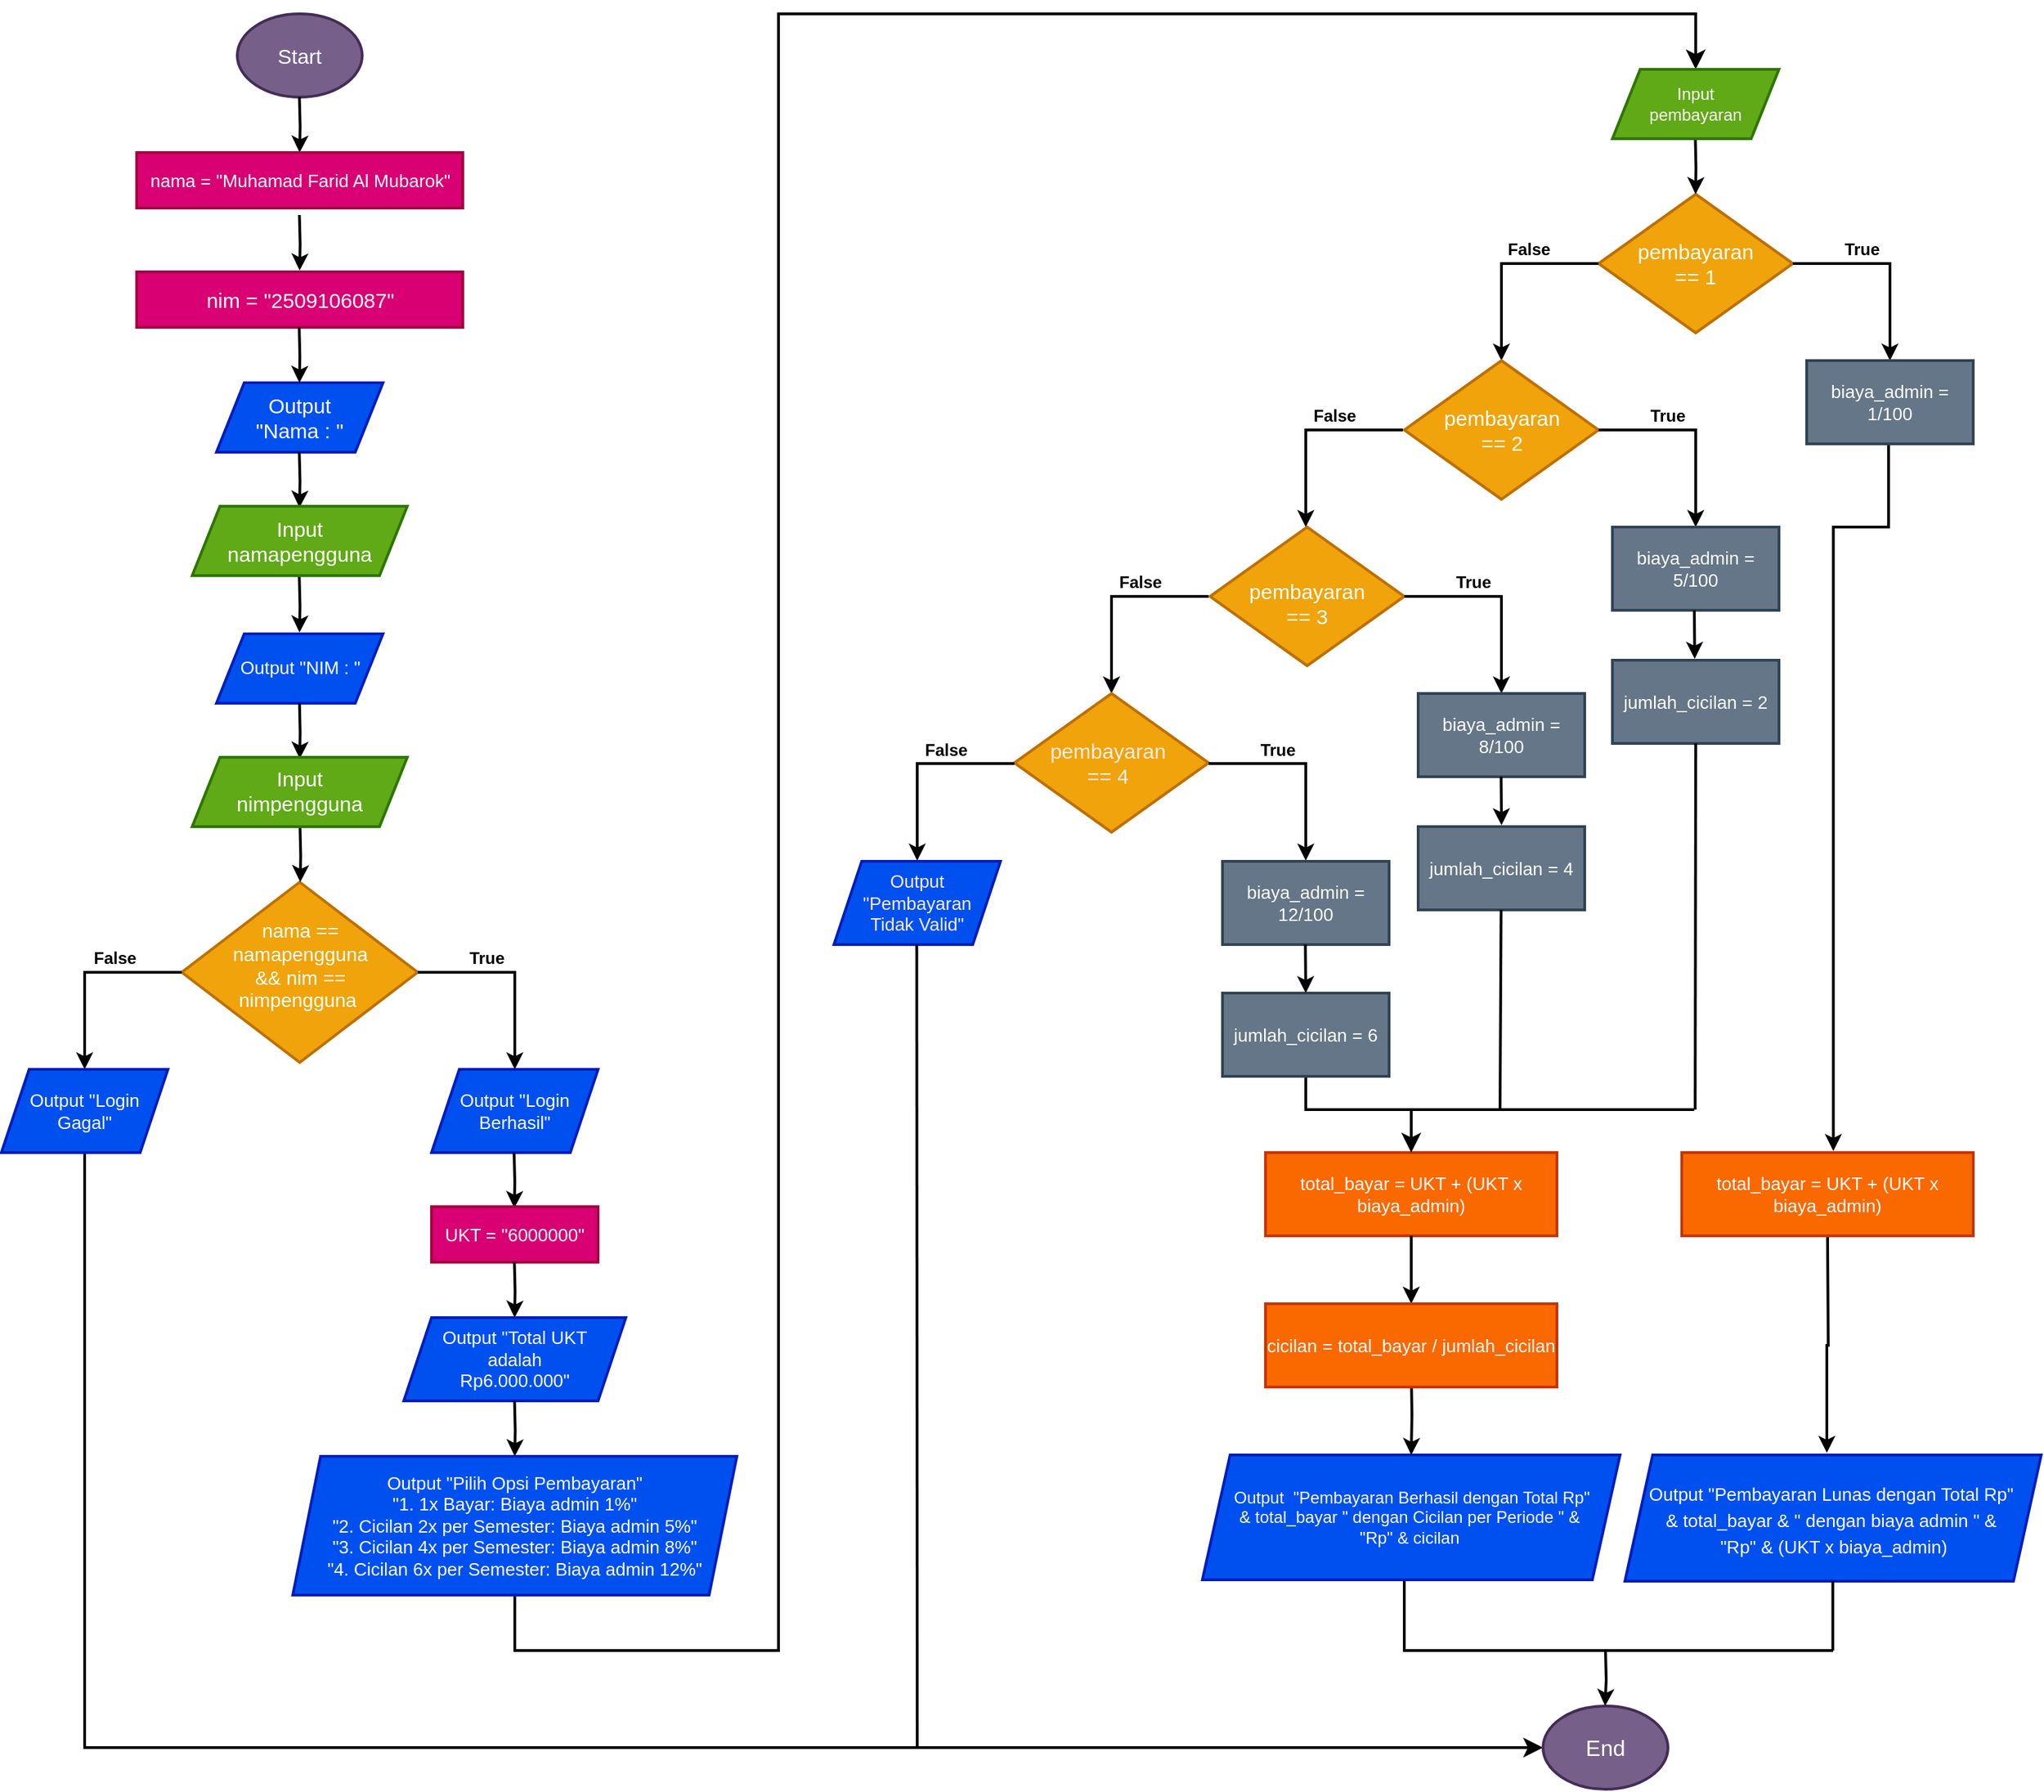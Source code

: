 <mxfile version="28.2.5" pages="2">
  <diagram name="Page-1" id="Ca5fE8_QbUdqb10VUNZf">
    <mxGraphModel grid="1" page="0" gridSize="10" guides="1" tooltips="1" connect="1" arrows="1" fold="1" pageScale="1" pageWidth="827" pageHeight="1169" background="none" math="0" shadow="0" adaptiveColors="none">
      <root>
        <mxCell id="0" />
        <mxCell id="1" parent="0" />
        <mxCell id="cuy5_pnq8h-Tfg6UcDRQ-23" value="" style="shape=parallelogram;perimeter=parallelogramPerimeter;whiteSpace=wrap;html=1;fixedSize=1;labelBackgroundColor=none;fillColor=#0050ef;fontColor=#ffffff;strokeColor=#001DBC;strokeWidth=2;" vertex="1" parent="1">
          <mxGeometry x="350" y="801.0" width="120" height="60" as="geometry" />
        </mxCell>
        <mxCell id="_C4tM7qfE1jUCSNynVhO-1" value="&lt;font style=&quot;font-size: 15px;&quot;&gt;Start&lt;/font&gt;" style="ellipse;whiteSpace=wrap;html=1;labelBackgroundColor=none;fillColor=#76608a;fontColor=#ffffff;strokeColor=#432D57;strokeWidth=2;" vertex="1" parent="1">
          <mxGeometry x="210" y="40" width="90" height="60" as="geometry" />
        </mxCell>
        <mxCell id="_C4tM7qfE1jUCSNynVhO-4" value="" style="shape=parallelogram;perimeter=parallelogramPerimeter;whiteSpace=wrap;html=1;fixedSize=1;labelBackgroundColor=none;fillColor=#0050ef;strokeColor=#001DBC;fontColor=#ffffff;strokeWidth=2;" vertex="1" parent="1">
          <mxGeometry x="195" y="306" width="120" height="50" as="geometry" />
        </mxCell>
        <mxCell id="cuy5_pnq8h-Tfg6UcDRQ-2" value="&lt;font style=&quot;font-size: 15px; color: rgb(255, 255, 255);&quot;&gt;Output &quot;Nama : &quot;&lt;/font&gt;" style="text;html=1;align=center;verticalAlign=middle;whiteSpace=wrap;rounded=0;labelBackgroundColor=none;strokeWidth=2;" vertex="1" parent="1">
          <mxGeometry x="220" y="316" width="70" height="30" as="geometry" />
        </mxCell>
        <mxCell id="cuy5_pnq8h-Tfg6UcDRQ-4" style="edgeStyle=orthogonalEdgeStyle;rounded=0;orthogonalLoop=1;jettySize=auto;html=1;exitX=0.5;exitY=1;exitDx=0;exitDy=0;entryX=0.5;entryY=0;entryDx=0;entryDy=0;labelBackgroundColor=none;fontColor=default;strokeWidth=2;" edge="1" parent="1">
          <mxGeometry relative="1" as="geometry">
            <mxPoint x="254.85" y="396" as="targetPoint" />
            <mxPoint x="254.68" y="356" as="sourcePoint" />
          </mxGeometry>
        </mxCell>
        <mxCell id="cuy5_pnq8h-Tfg6UcDRQ-7" value="" style="rhombus;whiteSpace=wrap;html=1;labelBackgroundColor=none;fillColor=#f0a30a;fontColor=#000000;strokeColor=#BD7000;strokeWidth=2;" vertex="1" parent="1">
          <mxGeometry x="170" y="666.0" width="170" height="130" as="geometry" />
        </mxCell>
        <mxCell id="cuy5_pnq8h-Tfg6UcDRQ-12" style="edgeStyle=orthogonalEdgeStyle;rounded=0;orthogonalLoop=1;jettySize=auto;html=1;exitX=0.5;exitY=1;exitDx=0;exitDy=0;entryX=0.5;entryY=0;entryDx=0;entryDy=0;labelBackgroundColor=none;fontColor=default;strokeWidth=2;" edge="1" parent="1">
          <mxGeometry relative="1" as="geometry">
            <mxPoint x="254.85" y="486" as="targetPoint" />
            <mxPoint x="254.68" y="446" as="sourcePoint" />
          </mxGeometry>
        </mxCell>
        <mxCell id="OBfs_CffEWqeZfZ4Vav5-70" style="edgeStyle=none;curved=0;rounded=0;orthogonalLoop=1;jettySize=auto;html=1;fontSize=12;startSize=8;endSize=8;entryX=0;entryY=0.5;entryDx=0;entryDy=0;strokeWidth=2;" edge="1" parent="1" source="cuy5_pnq8h-Tfg6UcDRQ-15" target="OBfs_CffEWqeZfZ4Vav5-11">
          <mxGeometry relative="1" as="geometry">
            <mxPoint x="190" y="1320" as="targetPoint" />
            <Array as="points">
              <mxPoint x="100" y="1290" />
            </Array>
          </mxGeometry>
        </mxCell>
        <mxCell id="cuy5_pnq8h-Tfg6UcDRQ-15" value="" style="shape=parallelogram;perimeter=parallelogramPerimeter;whiteSpace=wrap;html=1;fixedSize=1;labelBackgroundColor=none;fillColor=#0050ef;fontColor=#ffffff;strokeColor=#001DBC;strokeWidth=2;" vertex="1" parent="1">
          <mxGeometry x="40" y="801.0" width="120" height="60" as="geometry" />
        </mxCell>
        <mxCell id="cuy5_pnq8h-Tfg6UcDRQ-16" value="&lt;font style=&quot;font-size: 13px; color: rgb(255, 255, 255);&quot;&gt;Output &quot;Login Gagal&quot;&lt;/font&gt;" style="text;html=1;align=center;verticalAlign=middle;whiteSpace=wrap;rounded=0;labelBackgroundColor=none;strokeWidth=2;" vertex="1" parent="1">
          <mxGeometry x="50" y="816.0" width="100" height="30" as="geometry" />
        </mxCell>
        <mxCell id="cuy5_pnq8h-Tfg6UcDRQ-17" value="&lt;font style=&quot;font-size: 13px; color: rgb(255, 255, 255);&quot;&gt;Output &quot;Login Berhasil&quot;&lt;/font&gt;" style="text;html=1;align=center;verticalAlign=middle;whiteSpace=wrap;rounded=0;labelBackgroundColor=none;strokeWidth=2;" vertex="1" parent="1">
          <mxGeometry x="360" y="821.0" width="100" height="20" as="geometry" />
        </mxCell>
        <mxCell id="cuy5_pnq8h-Tfg6UcDRQ-22" style="edgeStyle=orthogonalEdgeStyle;rounded=0;orthogonalLoop=1;jettySize=auto;html=1;exitX=0.5;exitY=1;exitDx=0;exitDy=0;entryX=0.5;entryY=0;entryDx=0;entryDy=0;labelBackgroundColor=none;fontColor=default;strokeWidth=2;" edge="1" parent="1" target="cuy5_pnq8h-Tfg6UcDRQ-15">
          <mxGeometry relative="1" as="geometry">
            <mxPoint x="140.31" y="791.0" as="targetPoint" />
            <mxPoint x="170.0" y="731.0" as="sourcePoint" />
            <Array as="points">
              <mxPoint x="100" y="731.0" />
            </Array>
          </mxGeometry>
        </mxCell>
        <mxCell id="cuy5_pnq8h-Tfg6UcDRQ-29" value="&lt;b&gt;False&lt;/b&gt;" style="text;html=1;align=center;verticalAlign=middle;whiteSpace=wrap;rounded=0;labelBackgroundColor=none;strokeWidth=2;" vertex="1" parent="1">
          <mxGeometry x="72" y="706.0" width="100" height="30" as="geometry" />
        </mxCell>
        <mxCell id="Ykqgt5wwsBkUKlZJBHcy-1" style="edgeStyle=orthogonalEdgeStyle;rounded=0;orthogonalLoop=1;jettySize=auto;html=1;exitX=0.5;exitY=1;exitDx=0;exitDy=0;entryX=0.5;entryY=0;entryDx=0;entryDy=0;labelBackgroundColor=none;fontColor=default;strokeWidth=2;" edge="1" parent="1">
          <mxGeometry relative="1" as="geometry">
            <mxPoint x="409.65" y="901.0" as="targetPoint" />
            <mxPoint x="409.48" y="861.0" as="sourcePoint" />
          </mxGeometry>
        </mxCell>
        <mxCell id="OBfs_CffEWqeZfZ4Vav5-75" style="edgeStyle=none;curved=0;rounded=0;orthogonalLoop=1;jettySize=auto;html=1;exitX=0.5;exitY=1;exitDx=0;exitDy=0;fontSize=12;startSize=8;endSize=8;entryX=0.5;entryY=0;entryDx=0;entryDy=0;strokeWidth=2;" edge="1" parent="1" source="Ykqgt5wwsBkUKlZJBHcy-2" target="z-OrUKdbvdK4zeA6Fo0b-65">
          <mxGeometry relative="1" as="geometry">
            <mxPoint x="1260" y="70" as="targetPoint" />
            <Array as="points">
              <mxPoint x="410" y="1220" />
              <mxPoint x="600" y="1220" />
              <mxPoint x="600" y="40" />
              <mxPoint x="1261" y="40" />
            </Array>
          </mxGeometry>
        </mxCell>
        <mxCell id="Ykqgt5wwsBkUKlZJBHcy-2" value="" style="shape=parallelogram;perimeter=parallelogramPerimeter;whiteSpace=wrap;html=1;fixedSize=1;labelBackgroundColor=none;fillColor=#0050ef;fontColor=#ffffff;strokeColor=#001DBC;strokeWidth=2;" vertex="1" parent="1">
          <mxGeometry x="250" y="1080" width="320" height="100" as="geometry" />
        </mxCell>
        <mxCell id="Ykqgt5wwsBkUKlZJBHcy-25" value="" style="rhombus;whiteSpace=wrap;html=1;labelBackgroundColor=none;fillColor=#f0a30a;fontColor=#000000;strokeColor=#BD7000;strokeWidth=2;" vertex="1" parent="1">
          <mxGeometry x="1191" y="170" width="140" height="100" as="geometry" />
        </mxCell>
        <mxCell id="Ykqgt5wwsBkUKlZJBHcy-26" value="&lt;span style=&quot;font-size: 15px;&quot;&gt;&lt;font style=&quot;color: rgb(255, 255, 255);&quot;&gt;pembayaran == 1&lt;/font&gt;&lt;/span&gt;" style="text;html=1;align=center;verticalAlign=middle;whiteSpace=wrap;rounded=0;labelBackgroundColor=none;strokeWidth=2;" vertex="1" parent="1">
          <mxGeometry x="1216" y="215" width="90" height="10" as="geometry" />
        </mxCell>
        <mxCell id="Ykqgt5wwsBkUKlZJBHcy-28" style="edgeStyle=orthogonalEdgeStyle;rounded=0;orthogonalLoop=1;jettySize=auto;html=1;entryX=0.5;entryY=0;entryDx=0;entryDy=0;exitX=1;exitY=0.5;exitDx=0;exitDy=0;labelBackgroundColor=none;fontColor=default;strokeWidth=2;" edge="1" parent="1">
          <mxGeometry relative="1" as="geometry">
            <mxPoint x="1401" y="290" as="targetPoint" />
            <mxPoint x="1331" y="220" as="sourcePoint" />
            <Array as="points">
              <mxPoint x="1401" y="220" />
            </Array>
          </mxGeometry>
        </mxCell>
        <mxCell id="z-OrUKdbvdK4zeA6Fo0b-16" style="edgeStyle=orthogonalEdgeStyle;rounded=0;orthogonalLoop=1;jettySize=auto;html=1;labelBackgroundColor=none;fontColor=default;entryX=0.52;entryY=-0.019;entryDx=0;entryDy=0;entryPerimeter=0;strokeWidth=2;" edge="1" parent="1" source="Ykqgt5wwsBkUKlZJBHcy-30" target="z-OrUKdbvdK4zeA6Fo0b-10">
          <mxGeometry relative="1" as="geometry">
            <mxPoint x="1360" y="710" as="targetPoint" />
            <Array as="points">
              <mxPoint x="1400" y="410" />
              <mxPoint x="1360" y="410" />
            </Array>
          </mxGeometry>
        </mxCell>
        <mxCell id="Ykqgt5wwsBkUKlZJBHcy-30" value="&lt;font style=&quot;font-size: 13px;&quot;&gt;biaya_admin = 1/100&lt;/font&gt;" style="rounded=0;whiteSpace=wrap;html=1;labelBackgroundColor=none;fillColor=#647687;fontColor=#ffffff;strokeColor=#314354;strokeWidth=2;" vertex="1" parent="1">
          <mxGeometry x="1341" y="290" width="120" height="60" as="geometry" />
        </mxCell>
        <mxCell id="Ykqgt5wwsBkUKlZJBHcy-31" style="edgeStyle=orthogonalEdgeStyle;rounded=0;orthogonalLoop=1;jettySize=auto;html=1;exitX=0.5;exitY=1;exitDx=0;exitDy=0;entryX=0.5;entryY=0;entryDx=0;entryDy=0;labelBackgroundColor=none;fontColor=default;strokeWidth=2;" edge="1" parent="1">
          <mxGeometry relative="1" as="geometry">
            <mxPoint x="1121" y="290" as="targetPoint" />
            <mxPoint x="1191.0" y="220" as="sourcePoint" />
            <Array as="points">
              <mxPoint x="1121" y="220" />
            </Array>
          </mxGeometry>
        </mxCell>
        <mxCell id="Ykqgt5wwsBkUKlZJBHcy-33" value="" style="rhombus;whiteSpace=wrap;html=1;labelBackgroundColor=none;fillColor=#f0a30a;fontColor=#000000;strokeColor=#BD7000;strokeWidth=2;" vertex="1" parent="1">
          <mxGeometry x="1051" y="290" width="140" height="100" as="geometry" />
        </mxCell>
        <mxCell id="Ykqgt5wwsBkUKlZJBHcy-34" value="&lt;b&gt;True&lt;/b&gt;" style="text;html=1;align=center;verticalAlign=middle;whiteSpace=wrap;rounded=0;labelBackgroundColor=none;strokeWidth=2;" vertex="1" parent="1">
          <mxGeometry x="1331" y="195" width="100" height="30" as="geometry" />
        </mxCell>
        <mxCell id="Ykqgt5wwsBkUKlZJBHcy-35" value="&lt;b&gt;False&lt;/b&gt;" style="text;html=1;align=center;verticalAlign=middle;whiteSpace=wrap;rounded=0;labelBackgroundColor=none;strokeWidth=2;" vertex="1" parent="1">
          <mxGeometry x="1091" y="195" width="100" height="30" as="geometry" />
        </mxCell>
        <mxCell id="Ykqgt5wwsBkUKlZJBHcy-36" value="&lt;span style=&quot;font-size: 15px;&quot;&gt;&lt;font style=&quot;color: rgb(255, 255, 255);&quot;&gt;pembayaran == 2&lt;/font&gt;&lt;/span&gt;" style="text;html=1;align=center;verticalAlign=middle;whiteSpace=wrap;rounded=0;labelBackgroundColor=none;strokeWidth=2;" vertex="1" parent="1">
          <mxGeometry x="1073.5" y="335" width="95" height="10" as="geometry" />
        </mxCell>
        <mxCell id="Ykqgt5wwsBkUKlZJBHcy-37" style="edgeStyle=orthogonalEdgeStyle;rounded=0;orthogonalLoop=1;jettySize=auto;html=1;entryX=0.5;entryY=0;entryDx=0;entryDy=0;exitX=1;exitY=0.5;exitDx=0;exitDy=0;labelBackgroundColor=none;fontColor=default;strokeWidth=2;" edge="1" parent="1">
          <mxGeometry relative="1" as="geometry">
            <mxPoint x="1261" y="410" as="targetPoint" />
            <mxPoint x="1191" y="340" as="sourcePoint" />
            <Array as="points">
              <mxPoint x="1261" y="340" />
            </Array>
          </mxGeometry>
        </mxCell>
        <mxCell id="Ykqgt5wwsBkUKlZJBHcy-38" style="edgeStyle=orthogonalEdgeStyle;rounded=0;orthogonalLoop=1;jettySize=auto;html=1;exitX=0.5;exitY=1;exitDx=0;exitDy=0;entryX=0.5;entryY=0;entryDx=0;entryDy=0;labelBackgroundColor=none;fontColor=default;strokeWidth=2;" edge="1" parent="1">
          <mxGeometry relative="1" as="geometry">
            <mxPoint x="980" y="410" as="targetPoint" />
            <mxPoint x="1050.0" y="340" as="sourcePoint" />
            <Array as="points">
              <mxPoint x="980" y="340" />
            </Array>
          </mxGeometry>
        </mxCell>
        <mxCell id="Ykqgt5wwsBkUKlZJBHcy-39" value="&lt;b&gt;False&lt;/b&gt;" style="text;html=1;align=center;verticalAlign=middle;whiteSpace=wrap;rounded=0;labelBackgroundColor=none;strokeWidth=2;" vertex="1" parent="1">
          <mxGeometry x="951" y="315" width="100" height="30" as="geometry" />
        </mxCell>
        <mxCell id="Ykqgt5wwsBkUKlZJBHcy-40" value="&lt;b&gt;True&lt;/b&gt;" style="text;html=1;align=center;verticalAlign=middle;whiteSpace=wrap;rounded=0;labelBackgroundColor=none;strokeWidth=2;" vertex="1" parent="1">
          <mxGeometry x="1191" y="315" width="100" height="30" as="geometry" />
        </mxCell>
        <mxCell id="Ykqgt5wwsBkUKlZJBHcy-41" value="&lt;font style=&quot;font-size: 13px;&quot;&gt;biaya_admin = 5/100&lt;/font&gt;" style="rounded=0;whiteSpace=wrap;html=1;labelBackgroundColor=none;fillColor=#647687;fontColor=#ffffff;strokeColor=#314354;strokeWidth=2;" vertex="1" parent="1">
          <mxGeometry x="1201" y="410" width="120" height="60" as="geometry" />
        </mxCell>
        <mxCell id="Ykqgt5wwsBkUKlZJBHcy-42" value="" style="rhombus;whiteSpace=wrap;html=1;labelBackgroundColor=none;fillColor=#f0a30a;fontColor=#000000;strokeColor=#BD7000;strokeWidth=2;" vertex="1" parent="1">
          <mxGeometry x="911" y="410" width="140" height="100" as="geometry" />
        </mxCell>
        <mxCell id="Ykqgt5wwsBkUKlZJBHcy-43" value="&lt;font style=&quot;font-size: 15px; color: light-dark(rgb(255, 255, 255), rgb(255, 255, 255));&quot;&gt;pembayaran == 3&lt;/font&gt;" style="text;html=1;align=center;verticalAlign=middle;whiteSpace=wrap;rounded=0;labelBackgroundColor=none;strokeWidth=2;" vertex="1" parent="1">
          <mxGeometry x="936.25" y="460" width="89.5" height="10" as="geometry" />
        </mxCell>
        <mxCell id="Ykqgt5wwsBkUKlZJBHcy-732" style="edgeStyle=orthogonalEdgeStyle;rounded=0;orthogonalLoop=1;jettySize=auto;html=1;entryX=0.5;entryY=0;entryDx=0;entryDy=0;exitX=1;exitY=0.5;exitDx=0;exitDy=0;labelBackgroundColor=none;fontColor=default;strokeWidth=2;" edge="1" parent="1">
          <mxGeometry relative="1" as="geometry">
            <mxPoint x="1121" y="530" as="targetPoint" />
            <mxPoint x="1051" y="460" as="sourcePoint" />
            <Array as="points">
              <mxPoint x="1121" y="460" />
            </Array>
          </mxGeometry>
        </mxCell>
        <mxCell id="Ykqgt5wwsBkUKlZJBHcy-733" value="&lt;b&gt;True&lt;/b&gt;" style="text;html=1;align=center;verticalAlign=middle;whiteSpace=wrap;rounded=0;labelBackgroundColor=none;strokeWidth=2;" vertex="1" parent="1">
          <mxGeometry x="1051" y="435" width="100" height="30" as="geometry" />
        </mxCell>
        <mxCell id="Ykqgt5wwsBkUKlZJBHcy-734" style="edgeStyle=orthogonalEdgeStyle;rounded=0;orthogonalLoop=1;jettySize=auto;html=1;exitX=0.5;exitY=1;exitDx=0;exitDy=0;entryX=0.5;entryY=0;entryDx=0;entryDy=0;labelBackgroundColor=none;fontColor=default;strokeWidth=2;" edge="1" parent="1">
          <mxGeometry relative="1" as="geometry">
            <mxPoint x="840" y="530" as="targetPoint" />
            <mxPoint x="910.0" y="460" as="sourcePoint" />
            <Array as="points">
              <mxPoint x="840" y="460" />
            </Array>
          </mxGeometry>
        </mxCell>
        <mxCell id="Ykqgt5wwsBkUKlZJBHcy-735" value="&lt;b&gt;False&lt;/b&gt;" style="text;html=1;align=center;verticalAlign=middle;whiteSpace=wrap;rounded=0;labelBackgroundColor=none;strokeWidth=2;" vertex="1" parent="1">
          <mxGeometry x="811" y="435" width="100" height="30" as="geometry" />
        </mxCell>
        <mxCell id="Ykqgt5wwsBkUKlZJBHcy-736" value="&lt;font style=&quot;font-size: 13px;&quot;&gt;biaya_admin = 8/100&lt;/font&gt;" style="rounded=0;whiteSpace=wrap;html=1;labelBackgroundColor=none;fillColor=#647687;fontColor=#ffffff;strokeColor=#314354;strokeWidth=2;" vertex="1" parent="1">
          <mxGeometry x="1061" y="530" width="120" height="60" as="geometry" />
        </mxCell>
        <mxCell id="Ykqgt5wwsBkUKlZJBHcy-739" style="edgeStyle=orthogonalEdgeStyle;rounded=0;orthogonalLoop=1;jettySize=auto;html=1;exitX=0.5;exitY=1;exitDx=0;exitDy=0;entryX=0.5;entryY=0;entryDx=0;entryDy=0;labelBackgroundColor=none;fontColor=default;strokeWidth=2;" edge="1" parent="1">
          <mxGeometry relative="1" as="geometry">
            <mxPoint x="1260.91" y="170" as="targetPoint" />
            <mxPoint x="1260.74" y="130" as="sourcePoint" />
          </mxGeometry>
        </mxCell>
        <mxCell id="Ykqgt5wwsBkUKlZJBHcy-748" value="" style="rhombus;whiteSpace=wrap;html=1;labelBackgroundColor=none;fillColor=#f0a30a;fontColor=#000000;strokeColor=#BD7000;strokeWidth=2;" vertex="1" parent="1">
          <mxGeometry x="770" y="530" width="140" height="100" as="geometry" />
        </mxCell>
        <mxCell id="Ykqgt5wwsBkUKlZJBHcy-749" value="&lt;span style=&quot;font-size: 15px;&quot;&gt;&lt;font style=&quot;color: rgb(255, 237, 237);&quot;&gt;pembayaran == 4&lt;/font&gt;&lt;/span&gt;" style="text;html=1;align=center;verticalAlign=middle;whiteSpace=wrap;rounded=0;labelBackgroundColor=none;strokeWidth=2;" vertex="1" parent="1">
          <mxGeometry x="795" y="575" width="85" height="10" as="geometry" />
        </mxCell>
        <mxCell id="Ykqgt5wwsBkUKlZJBHcy-751" style="edgeStyle=orthogonalEdgeStyle;rounded=0;orthogonalLoop=1;jettySize=auto;html=1;entryX=0.5;entryY=0;entryDx=0;entryDy=0;exitX=1;exitY=0.5;exitDx=0;exitDy=0;labelBackgroundColor=none;fontColor=default;strokeWidth=2;" edge="1" parent="1">
          <mxGeometry relative="1" as="geometry">
            <mxPoint x="980" y="650.5" as="targetPoint" />
            <mxPoint x="910" y="580.5" as="sourcePoint" />
            <Array as="points">
              <mxPoint x="980" y="580.5" />
            </Array>
          </mxGeometry>
        </mxCell>
        <mxCell id="Ykqgt5wwsBkUKlZJBHcy-752" value="&lt;b&gt;True&lt;/b&gt;" style="text;html=1;align=center;verticalAlign=middle;whiteSpace=wrap;rounded=0;labelBackgroundColor=none;strokeWidth=2;" vertex="1" parent="1">
          <mxGeometry x="910" y="555.5" width="100" height="30" as="geometry" />
        </mxCell>
        <mxCell id="Ykqgt5wwsBkUKlZJBHcy-755" value="&lt;b&gt;False&lt;/b&gt;" style="text;html=1;align=center;verticalAlign=middle;whiteSpace=wrap;rounded=0;labelBackgroundColor=none;strokeWidth=2;" vertex="1" parent="1">
          <mxGeometry x="671" y="555.5" width="100" height="30" as="geometry" />
        </mxCell>
        <mxCell id="Ykqgt5wwsBkUKlZJBHcy-756" style="edgeStyle=orthogonalEdgeStyle;rounded=0;orthogonalLoop=1;jettySize=auto;html=1;exitX=0.5;exitY=1;exitDx=0;exitDy=0;entryX=0.5;entryY=0;entryDx=0;entryDy=0;labelBackgroundColor=none;fontColor=default;strokeWidth=2;" edge="1" parent="1">
          <mxGeometry relative="1" as="geometry">
            <mxPoint x="700" y="650.5" as="targetPoint" />
            <mxPoint x="770.0" y="580.5" as="sourcePoint" />
            <Array as="points">
              <mxPoint x="700" y="580.5" />
            </Array>
          </mxGeometry>
        </mxCell>
        <mxCell id="z-OrUKdbvdK4zeA6Fo0b-1" value="&lt;font style=&quot;font-size: 13px;&quot;&gt;biaya_admin = 12/100&lt;/font&gt;" style="rounded=0;whiteSpace=wrap;html=1;labelBackgroundColor=none;fillColor=#647687;fontColor=#ffffff;strokeColor=#314354;strokeWidth=2;" vertex="1" parent="1">
          <mxGeometry x="920" y="651" width="120" height="60" as="geometry" />
        </mxCell>
        <mxCell id="z-OrUKdbvdK4zeA6Fo0b-2" value="" style="shape=parallelogram;perimeter=parallelogramPerimeter;whiteSpace=wrap;html=1;fixedSize=1;labelBackgroundColor=none;fillColor=#0050ef;fontColor=#ffffff;strokeColor=#001DBC;strokeWidth=2;" vertex="1" parent="1">
          <mxGeometry x="640" y="651" width="120" height="60" as="geometry" />
        </mxCell>
        <mxCell id="z-OrUKdbvdK4zeA6Fo0b-3" value="&lt;font style=&quot;font-size: 13px; color: rgb(255, 237, 237);&quot;&gt;Output &quot;Pembayaran Tidak Valid&quot;&lt;/font&gt;" style="text;html=1;align=center;verticalAlign=middle;whiteSpace=wrap;rounded=0;labelBackgroundColor=none;strokeWidth=2;" vertex="1" parent="1">
          <mxGeometry x="650" y="671" width="100" height="20" as="geometry" />
        </mxCell>
        <mxCell id="z-OrUKdbvdK4zeA6Fo0b-9" value="&lt;font style=&quot;font-size: 13px; color: rgb(255, 255, 255);&quot;&gt;total_bayar = UKT + (UKT x biaya_admin)&lt;/font&gt;" style="rounded=0;whiteSpace=wrap;html=1;labelBackgroundColor=none;fillColor=#fa6800;strokeColor=#C73500;fontColor=#000000;strokeWidth=2;" vertex="1" parent="1">
          <mxGeometry x="951" y="861" width="210" height="60" as="geometry" />
        </mxCell>
        <mxCell id="z-OrUKdbvdK4zeA6Fo0b-24" value="&lt;font style=&quot;font-size: 13px; color: rgb(255, 255, 255);&quot;&gt;Output &quot;Pilih Opsi Pembayaran&lt;span style=&quot;background-color: transparent;&quot;&gt;&quot;&lt;/span&gt;&lt;/font&gt;&lt;div&gt;&lt;span style=&quot;background-color: transparent;&quot;&gt;&lt;font style=&quot;font-size: 13px; color: rgb(255, 255, 255);&quot;&gt;&lt;div style=&quot;&quot;&gt;&quot;1. 1x Bayar: Biaya admin 1%&quot;&lt;/div&gt;&lt;div style=&quot;&quot;&gt;&quot;2. Cicilan 2x per Semester: Biaya admin 5%&quot;&lt;br&gt;&quot;3. Cicilan 4x per Semester: Biaya admin 8%&quot;&lt;/div&gt;&lt;div style=&quot;&quot;&gt;&quot;4. Cicilan 6x per Semester: Biaya admin 12%&quot;&lt;/div&gt;&lt;/font&gt;&lt;/span&gt;&lt;/div&gt;" style="text;html=1;align=center;verticalAlign=middle;whiteSpace=wrap;rounded=0;labelBackgroundColor=none;strokeWidth=2;" vertex="1" parent="1">
          <mxGeometry x="270" y="1120" width="280" height="20" as="geometry" />
        </mxCell>
        <mxCell id="z-OrUKdbvdK4zeA6Fo0b-65" value="" style="shape=parallelogram;perimeter=parallelogramPerimeter;whiteSpace=wrap;html=1;fixedSize=1;labelBackgroundColor=none;fillColor=#60a917;fontColor=#ffffff;strokeColor=#2D7600;strokeWidth=2;" vertex="1" parent="1">
          <mxGeometry x="1201" y="80" width="120" height="50" as="geometry" />
        </mxCell>
        <mxCell id="z-OrUKdbvdK4zeA6Fo0b-66" value="&lt;font style=&quot;color: rgb(255, 255, 255);&quot;&gt;Input pembayaran&lt;/font&gt;" style="text;html=1;align=center;verticalAlign=middle;whiteSpace=wrap;rounded=0;labelBackgroundColor=none;strokeWidth=2;" vertex="1" parent="1">
          <mxGeometry x="1231" y="90" width="60" height="30" as="geometry" />
        </mxCell>
        <mxCell id="e55sb08nnuCrITi5mQWB-2" value="" style="shape=parallelogram;perimeter=parallelogramPerimeter;whiteSpace=wrap;html=1;fixedSize=1;labelBackgroundColor=none;fillColor=#60a917;fontColor=#ffffff;strokeColor=#2D7600;strokeWidth=2;" vertex="1" parent="1">
          <mxGeometry x="177.5" y="395" width="155" height="50" as="geometry" />
        </mxCell>
        <mxCell id="e55sb08nnuCrITi5mQWB-3" value="&lt;font style=&quot;font-size: 15px; color: rgb(255, 255, 255);&quot;&gt;Input namapengguna&lt;/font&gt;" style="text;html=1;align=center;verticalAlign=middle;whiteSpace=wrap;rounded=0;labelBackgroundColor=none;strokeWidth=2;" vertex="1" parent="1">
          <mxGeometry x="220" y="405" width="70" height="30" as="geometry" />
        </mxCell>
        <mxCell id="e55sb08nnuCrITi5mQWB-4" value="" style="shape=parallelogram;perimeter=parallelogramPerimeter;whiteSpace=wrap;html=1;fixedSize=1;labelBackgroundColor=none;fillColor=#0050ef;fontColor=#ffffff;strokeColor=#001DBC;strokeWidth=2;" vertex="1" parent="1">
          <mxGeometry x="195" y="487" width="120" height="50" as="geometry" />
        </mxCell>
        <mxCell id="e55sb08nnuCrITi5mQWB-5" value="&lt;font style=&quot;font-size: 13px; color: light-dark(rgb(255, 255, 255), rgb(255, 255, 255));&quot;&gt;Output &quot;NIM : &quot;&lt;/font&gt;" style="text;html=1;align=center;verticalAlign=middle;whiteSpace=wrap;rounded=0;labelBackgroundColor=none;strokeWidth=2;" vertex="1" parent="1">
          <mxGeometry x="207.5" y="496" width="95" height="30" as="geometry" />
        </mxCell>
        <mxCell id="e55sb08nnuCrITi5mQWB-7" value="&lt;font style=&quot;font-size: 15px; color: light-dark(rgb(255, 255, 255), rgb(255, 255, 255));&quot;&gt;Input nimbenar&lt;/font&gt;" style="text;html=1;align=center;verticalAlign=middle;whiteSpace=wrap;rounded=0;labelBackgroundColor=none;strokeWidth=2;" vertex="1" parent="1">
          <mxGeometry x="220" y="586.0" width="70" height="30" as="geometry" />
        </mxCell>
        <mxCell id="e55sb08nnuCrITi5mQWB-10" style="edgeStyle=orthogonalEdgeStyle;rounded=0;orthogonalLoop=1;jettySize=auto;html=1;exitX=0.5;exitY=1;exitDx=0;exitDy=0;entryX=0.5;entryY=0;entryDx=0;entryDy=0;labelBackgroundColor=none;fontColor=default;strokeWidth=2;" edge="1" parent="1">
          <mxGeometry relative="1" as="geometry">
            <mxPoint x="255.0" y="577.0" as="targetPoint" />
            <mxPoint x="254.83" y="537" as="sourcePoint" />
          </mxGeometry>
        </mxCell>
        <mxCell id="e55sb08nnuCrITi5mQWB-15" style="edgeStyle=orthogonalEdgeStyle;rounded=0;orthogonalLoop=1;jettySize=auto;html=1;exitX=0.5;exitY=1;exitDx=0;exitDy=0;entryX=0.5;entryY=0;entryDx=0;entryDy=0;labelBackgroundColor=none;fontColor=default;strokeWidth=2;" edge="1" parent="1">
          <mxGeometry relative="1" as="geometry">
            <mxPoint x="255.37" y="666.0" as="targetPoint" />
            <mxPoint x="255.2" y="626.0" as="sourcePoint" />
          </mxGeometry>
        </mxCell>
        <mxCell id="e55sb08nnuCrITi5mQWB-16" value="&lt;font style=&quot;color: rgb(255, 255, 255); font-size: 14px;&quot;&gt;nama == namapengguna &amp;amp;&amp;amp; nim == nimpengguna&amp;nbsp;&lt;/font&gt;" style="text;html=1;align=center;verticalAlign=middle;whiteSpace=wrap;rounded=0;labelBackgroundColor=none;strokeWidth=2;" vertex="1" parent="1">
          <mxGeometry x="197.5" y="711.0" width="115" height="30" as="geometry" />
        </mxCell>
        <mxCell id="e55sb08nnuCrITi5mQWB-36" style="edgeStyle=orthogonalEdgeStyle;rounded=0;orthogonalLoop=1;jettySize=auto;html=1;entryX=0.5;entryY=0;entryDx=0;entryDy=0;exitX=1;exitY=0.5;exitDx=0;exitDy=0;labelBackgroundColor=none;fontColor=default;strokeWidth=2;" edge="1" parent="1">
          <mxGeometry relative="1" as="geometry">
            <mxPoint x="410" y="801.0" as="targetPoint" />
            <mxPoint x="340" y="731.0" as="sourcePoint" />
            <Array as="points">
              <mxPoint x="410" y="731.0" />
            </Array>
          </mxGeometry>
        </mxCell>
        <mxCell id="OBfs_CffEWqeZfZ4Vav5-7" value="" style="shape=parallelogram;perimeter=parallelogramPerimeter;whiteSpace=wrap;html=1;fixedSize=1;labelBackgroundColor=none;fillColor=#0050ef;fontColor=#ffffff;strokeColor=#001DBC;strokeWidth=2;" vertex="1" parent="1">
          <mxGeometry x="330" y="980.0" width="160" height="60" as="geometry" />
        </mxCell>
        <mxCell id="OBfs_CffEWqeZfZ4Vav5-8" value="&lt;font style=&quot;font-size: 13px; color: rgb(255, 255, 255);&quot;&gt;Output &quot;Total UKT adalah Rp6.000.000&quot;&lt;/font&gt;" style="text;html=1;align=center;verticalAlign=middle;whiteSpace=wrap;rounded=0;labelBackgroundColor=none;strokeWidth=2;" vertex="1" parent="1">
          <mxGeometry x="350" y="1000" width="120" height="20" as="geometry" />
        </mxCell>
        <mxCell id="OBfs_CffEWqeZfZ4Vav5-10" style="edgeStyle=orthogonalEdgeStyle;rounded=0;orthogonalLoop=1;jettySize=auto;html=1;exitX=0.5;exitY=1;exitDx=0;exitDy=0;entryX=0.5;entryY=0;entryDx=0;entryDy=0;labelBackgroundColor=none;fontColor=default;strokeWidth=2;" edge="1" parent="1">
          <mxGeometry relative="1" as="geometry">
            <mxPoint x="409.97" y="1080" as="targetPoint" />
            <mxPoint x="409.8" y="1040" as="sourcePoint" />
          </mxGeometry>
        </mxCell>
        <mxCell id="OBfs_CffEWqeZfZ4Vav5-11" value="&lt;font style=&quot;font-size: 16px;&quot;&gt;End&lt;/font&gt;" style="ellipse;whiteSpace=wrap;html=1;labelBackgroundColor=none;fillColor=#76608a;fontColor=#ffffff;strokeColor=#432D57;strokeWidth=2;" vertex="1" parent="1">
          <mxGeometry x="1151" y="1260" width="90" height="60" as="geometry" />
        </mxCell>
        <mxCell id="OBfs_CffEWqeZfZ4Vav5-36" value="" style="endArrow=none;html=1;rounded=0;fontSize=12;fontColor=default;startSize=8;endSize=8;curved=1;labelBackgroundColor=none;strokeWidth=2;" edge="1" parent="1">
          <mxGeometry width="50" height="50" relative="1" as="geometry">
            <mxPoint x="700" y="1290" as="sourcePoint" />
            <mxPoint x="699.67" y="711" as="targetPoint" />
          </mxGeometry>
        </mxCell>
        <mxCell id="OBfs_CffEWqeZfZ4Vav5-49" value="" style="shape=parallelogram;perimeter=parallelogramPerimeter;whiteSpace=wrap;html=1;fixedSize=1;labelBackgroundColor=none;fillColor=#0050ef;fontColor=#ffffff;strokeColor=#001DBC;strokeWidth=2;" vertex="1" parent="1">
          <mxGeometry x="1210" y="1079" width="300" height="91" as="geometry" />
        </mxCell>
        <mxCell id="OBfs_CffEWqeZfZ4Vav5-50" value="&lt;font&gt;Output&amp;nbsp; &quot;Pembayaran Berhasil dengan Total Rp&quot;&lt;/font&gt;&lt;div&gt;&lt;font&gt;&amp;amp; total_bayar &quot; dengan Cicilan per Periode &quot; &amp;amp;&amp;nbsp;&lt;/font&gt;&lt;/div&gt;&lt;div&gt;&lt;font&gt;&quot;Rp&quot; &amp;amp; cicilan&amp;nbsp;&lt;/font&gt;&lt;/div&gt;" style="shape=parallelogram;perimeter=parallelogramPerimeter;whiteSpace=wrap;html=1;fixedSize=1;labelBackgroundColor=none;fillColor=#0050ef;fontColor=#ffffff;strokeColor=#001DBC;strokeWidth=2;" vertex="1" parent="1">
          <mxGeometry x="905.5" y="1079" width="301" height="90" as="geometry" />
        </mxCell>
        <mxCell id="OBfs_CffEWqeZfZ4Vav5-54" style="edgeStyle=orthogonalEdgeStyle;rounded=0;orthogonalLoop=1;jettySize=auto;html=1;exitX=0.5;exitY=1;exitDx=0;exitDy=0;entryX=0.5;entryY=0;entryDx=0;entryDy=0;labelBackgroundColor=none;fontColor=default;strokeWidth=2;" edge="1" parent="1">
          <mxGeometry relative="1" as="geometry">
            <mxPoint x="254.93" y="140" as="targetPoint" />
            <mxPoint x="254.76" y="100" as="sourcePoint" />
          </mxGeometry>
        </mxCell>
        <mxCell id="OBfs_CffEWqeZfZ4Vav5-55" value="&lt;font style=&quot;font-size: 13px;&quot;&gt;nama = &quot;Muhamad Farid Al Mubarok&quot;&lt;/font&gt;" style="rounded=0;whiteSpace=wrap;html=1;labelBackgroundColor=none;fillColor=#d80073;fontColor=#ffffff;strokeColor=#A50040;strokeWidth=2;" vertex="1" parent="1">
          <mxGeometry x="137.5" y="140" width="235" height="40" as="geometry" />
        </mxCell>
        <mxCell id="OBfs_CffEWqeZfZ4Vav5-56" value="&lt;font style=&quot;font-size: 15px;&quot;&gt;nim = &quot;2509106087&quot;&lt;/font&gt;" style="rounded=0;whiteSpace=wrap;html=1;labelBackgroundColor=none;fillColor=#d80073;fontColor=#ffffff;strokeColor=#A50040;strokeWidth=2;" vertex="1" parent="1">
          <mxGeometry x="137.5" y="226" width="235" height="40" as="geometry" />
        </mxCell>
        <mxCell id="OBfs_CffEWqeZfZ4Vav5-57" style="edgeStyle=orthogonalEdgeStyle;rounded=0;orthogonalLoop=1;jettySize=auto;html=1;exitX=0.5;exitY=1;exitDx=0;exitDy=0;entryX=0.5;entryY=0;entryDx=0;entryDy=0;labelBackgroundColor=none;fontColor=default;strokeWidth=2;" edge="1" parent="1">
          <mxGeometry relative="1" as="geometry">
            <mxPoint x="254.93" y="225" as="targetPoint" />
            <mxPoint x="254.76" y="185" as="sourcePoint" />
          </mxGeometry>
        </mxCell>
        <mxCell id="OBfs_CffEWqeZfZ4Vav5-58" style="edgeStyle=orthogonalEdgeStyle;rounded=0;orthogonalLoop=1;jettySize=auto;html=1;exitX=0.5;exitY=1;exitDx=0;exitDy=0;entryX=0.5;entryY=0;entryDx=0;entryDy=0;labelBackgroundColor=none;fontColor=default;strokeWidth=2;" edge="1" parent="1">
          <mxGeometry relative="1" as="geometry">
            <mxPoint x="254.79" y="306" as="targetPoint" />
            <mxPoint x="254.62" y="266" as="sourcePoint" />
          </mxGeometry>
        </mxCell>
        <mxCell id="OBfs_CffEWqeZfZ4Vav5-59" style="edgeStyle=orthogonalEdgeStyle;rounded=0;orthogonalLoop=1;jettySize=auto;html=1;labelBackgroundColor=none;fontColor=default;entryX=0.485;entryY=-0.017;entryDx=0;entryDy=0;entryPerimeter=0;strokeWidth=2;" edge="1" parent="1" target="OBfs_CffEWqeZfZ4Vav5-49">
          <mxGeometry relative="1" as="geometry">
            <mxPoint x="1356" y="1070" as="targetPoint" />
            <mxPoint x="1356" y="920" as="sourcePoint" />
          </mxGeometry>
        </mxCell>
        <mxCell id="OBfs_CffEWqeZfZ4Vav5-60" value="&lt;font style=&quot;font-size: 13px; color: rgb(255, 255, 255);&quot;&gt;Output &quot;Pembayaran Lunas dengan Total Rp&quot;&amp;nbsp;&lt;/font&gt;&lt;div&gt;&lt;font style=&quot;font-size: 13px; color: rgb(255, 255, 255);&quot;&gt;&amp;amp; total_bayar &amp;amp; &quot; dengan biaya admin &quot; &amp;amp;&amp;nbsp;&lt;/font&gt;&lt;/div&gt;&lt;div&gt;&lt;font style=&quot;font-size: 13px; color: rgb(255, 255, 255);&quot;&gt;&quot;Rp&quot; &amp;amp; (UKT x biaya_admin)&lt;/font&gt;&lt;/div&gt;" style="text;html=1;align=center;verticalAlign=middle;resizable=0;points=[];autosize=1;strokeColor=none;fillColor=none;fontSize=16;strokeWidth=2;" vertex="1" parent="1">
          <mxGeometry x="1215" y="1089.5" width="290" height="70" as="geometry" />
        </mxCell>
        <mxCell id="OBfs_CffEWqeZfZ4Vav5-63" style="edgeStyle=orthogonalEdgeStyle;rounded=0;orthogonalLoop=1;jettySize=auto;html=1;entryX=0.5;entryY=0;entryDx=0;entryDy=0;labelBackgroundColor=none;fontColor=default;exitX=0.5;exitY=1;exitDx=0;exitDy=0;strokeWidth=2;" edge="1" parent="1" source="z-OrUKdbvdK4zeA6Fo0b-9" target="OBfs_CffEWqeZfZ4Vav5-44">
          <mxGeometry relative="1" as="geometry">
            <mxPoint x="1056.43" y="950" as="targetPoint" />
            <mxPoint x="1050" y="924" as="sourcePoint" />
          </mxGeometry>
        </mxCell>
        <mxCell id="OBfs_CffEWqeZfZ4Vav5-64" style="edgeStyle=orthogonalEdgeStyle;rounded=0;orthogonalLoop=1;jettySize=auto;html=1;exitX=0.5;exitY=1;exitDx=0;exitDy=0;entryX=0.5;entryY=0;entryDx=0;entryDy=0;labelBackgroundColor=none;fontColor=default;strokeWidth=2;" edge="1" parent="1" target="OBfs_CffEWqeZfZ4Vav5-50">
          <mxGeometry relative="1" as="geometry">
            <mxPoint x="1055.78" y="1070" as="targetPoint" />
            <mxPoint x="1056.04" y="1020" as="sourcePoint" />
          </mxGeometry>
        </mxCell>
        <mxCell id="OBfs_CffEWqeZfZ4Vav5-67" value="&lt;span style=&quot;font-size: 13px;&quot;&gt;UKT = &quot;6000000&quot;&lt;/span&gt;" style="rounded=0;whiteSpace=wrap;html=1;fillColor=#d80073;fontColor=#ffffff;strokeColor=#A50040;strokeWidth=2;" vertex="1" parent="1">
          <mxGeometry x="350" y="900" width="120" height="40" as="geometry" />
        </mxCell>
        <mxCell id="OBfs_CffEWqeZfZ4Vav5-69" style="edgeStyle=orthogonalEdgeStyle;rounded=0;orthogonalLoop=1;jettySize=auto;html=1;exitX=0.5;exitY=1;exitDx=0;exitDy=0;entryX=0.5;entryY=0;entryDx=0;entryDy=0;labelBackgroundColor=none;fontColor=default;strokeWidth=2;" edge="1" parent="1">
          <mxGeometry relative="1" as="geometry">
            <mxPoint x="409.87" y="980.0" as="targetPoint" />
            <mxPoint x="409.7" y="940.0" as="sourcePoint" />
          </mxGeometry>
        </mxCell>
        <mxCell id="OBfs_CffEWqeZfZ4Vav5-71" style="edgeStyle=orthogonalEdgeStyle;rounded=0;orthogonalLoop=1;jettySize=auto;html=1;entryX=0.5;entryY=0;entryDx=0;entryDy=0;labelBackgroundColor=none;fontColor=default;strokeWidth=2;" edge="1" parent="1">
          <mxGeometry relative="1" as="geometry">
            <mxPoint x="1195.7" y="1260" as="targetPoint" />
            <mxPoint x="1196" y="1220" as="sourcePoint" />
          </mxGeometry>
        </mxCell>
        <mxCell id="OBfs_CffEWqeZfZ4Vav5-72" value="" style="endArrow=none;html=1;rounded=0;fontSize=12;startSize=8;endSize=8;curved=1;strokeWidth=2;" edge="1" parent="1">
          <mxGeometry width="50" height="50" relative="1" as="geometry">
            <mxPoint x="1050" y="1220" as="sourcePoint" />
            <mxPoint x="1360" y="1220" as="targetPoint" />
          </mxGeometry>
        </mxCell>
        <mxCell id="OBfs_CffEWqeZfZ4Vav5-73" value="" style="endArrow=none;html=1;rounded=0;fontSize=12;startSize=8;endSize=8;curved=1;strokeWidth=2;" edge="1" parent="1">
          <mxGeometry width="50" height="50" relative="1" as="geometry">
            <mxPoint x="1051" y="1220" as="sourcePoint" />
            <mxPoint x="1051" y="1170" as="targetPoint" />
          </mxGeometry>
        </mxCell>
        <mxCell id="OBfs_CffEWqeZfZ4Vav5-74" value="" style="endArrow=none;html=1;rounded=0;fontSize=12;startSize=8;endSize=8;curved=1;strokeWidth=2;" edge="1" parent="1">
          <mxGeometry width="50" height="50" relative="1" as="geometry">
            <mxPoint x="1359.8" y="1220" as="sourcePoint" />
            <mxPoint x="1359.8" y="1170" as="targetPoint" />
          </mxGeometry>
        </mxCell>
        <mxCell id="OBfs_CffEWqeZfZ4Vav5-76" value="&lt;b&gt;True&lt;/b&gt;" style="text;html=1;align=center;verticalAlign=middle;whiteSpace=wrap;rounded=0;labelBackgroundColor=none;strokeWidth=2;" vertex="1" parent="1">
          <mxGeometry x="340" y="706.0" width="100" height="30" as="geometry" />
        </mxCell>
        <mxCell id="OBfs_CffEWqeZfZ4Vav5-88" value="" style="edgeStyle=none;curved=0;rounded=0;orthogonalLoop=1;jettySize=auto;html=1;fontSize=12;startSize=8;endSize=8;entryX=0.5;entryY=0;entryDx=0;entryDy=0;strokeWidth=2;" edge="1" parent="1" source="OBfs_CffEWqeZfZ4Vav5-79" target="z-OrUKdbvdK4zeA6Fo0b-9">
          <mxGeometry relative="1" as="geometry">
            <Array as="points">
              <mxPoint x="980" y="830" />
              <mxPoint x="1056" y="830" />
            </Array>
          </mxGeometry>
        </mxCell>
        <mxCell id="OBfs_CffEWqeZfZ4Vav5-79" value="&lt;font style=&quot;font-size: 13px;&quot;&gt;jumlah_cicilan = 6&lt;/font&gt;" style="rounded=0;whiteSpace=wrap;html=1;labelBackgroundColor=none;fillColor=#647687;fontColor=#ffffff;strokeColor=#314354;strokeWidth=2;" vertex="1" parent="1">
          <mxGeometry x="920" y="746" width="120" height="60" as="geometry" />
        </mxCell>
        <mxCell id="OBfs_CffEWqeZfZ4Vav5-80" value="&lt;font style=&quot;font-size: 13px;&quot;&gt;jumlah_cicilan = 2&lt;/font&gt;" style="rounded=0;whiteSpace=wrap;html=1;labelBackgroundColor=none;fillColor=#647687;fontColor=#ffffff;strokeColor=#314354;strokeWidth=2;" vertex="1" parent="1">
          <mxGeometry x="1201" y="506" width="120" height="60" as="geometry" />
        </mxCell>
        <mxCell id="OBfs_CffEWqeZfZ4Vav5-81" style="edgeStyle=orthogonalEdgeStyle;rounded=0;orthogonalLoop=1;jettySize=auto;html=1;exitX=0.5;exitY=1;exitDx=0;exitDy=0;labelBackgroundColor=none;fontColor=default;entryX=0.5;entryY=0;entryDx=0;entryDy=0;strokeWidth=2;" edge="1" parent="1" target="OBfs_CffEWqeZfZ4Vav5-79">
          <mxGeometry relative="1" as="geometry">
            <mxPoint x="980" y="740" as="targetPoint" />
            <mxPoint x="979.7" y="711" as="sourcePoint" />
          </mxGeometry>
        </mxCell>
        <mxCell id="OBfs_CffEWqeZfZ4Vav5-83" value="&lt;font style=&quot;font-size: 13px;&quot;&gt;jumlah_cicilan = 4&lt;/font&gt;" style="rounded=0;whiteSpace=wrap;html=1;labelBackgroundColor=none;fillColor=#647687;fontColor=#ffffff;strokeColor=#314354;strokeWidth=2;" vertex="1" parent="1">
          <mxGeometry x="1061" y="626" width="120" height="60" as="geometry" />
        </mxCell>
        <mxCell id="OBfs_CffEWqeZfZ4Vav5-84" style="edgeStyle=orthogonalEdgeStyle;rounded=0;orthogonalLoop=1;jettySize=auto;html=1;exitX=0.5;exitY=1;exitDx=0;exitDy=0;labelBackgroundColor=none;fontColor=default;entryX=0.5;entryY=0;entryDx=0;entryDy=0;strokeWidth=2;" edge="1" parent="1">
          <mxGeometry relative="1" as="geometry">
            <mxPoint x="1121.06" y="625" as="targetPoint" />
            <mxPoint x="1120.76" y="590" as="sourcePoint" />
          </mxGeometry>
        </mxCell>
        <mxCell id="OBfs_CffEWqeZfZ4Vav5-89" value="" style="endArrow=none;html=1;rounded=0;fontSize=12;startSize=8;endSize=8;curved=1;strokeWidth=2;" edge="1" parent="1">
          <mxGeometry width="50" height="50" relative="1" as="geometry">
            <mxPoint x="1120" y="830" as="sourcePoint" />
            <mxPoint x="1120.76" y="686" as="targetPoint" />
          </mxGeometry>
        </mxCell>
        <mxCell id="OBfs_CffEWqeZfZ4Vav5-90" value="" style="endArrow=none;html=1;rounded=0;fontSize=12;startSize=8;endSize=8;curved=1;entryX=0.5;entryY=1;entryDx=0;entryDy=0;strokeWidth=2;" edge="1" parent="1" target="OBfs_CffEWqeZfZ4Vav5-80">
          <mxGeometry width="50" height="50" relative="1" as="geometry">
            <mxPoint x="1260.62" y="830" as="sourcePoint" />
            <mxPoint x="1261" y="570" as="targetPoint" />
          </mxGeometry>
        </mxCell>
        <mxCell id="OBfs_CffEWqeZfZ4Vav5-91" value="" style="endArrow=none;html=1;rounded=0;fontSize=12;startSize=8;endSize=8;curved=1;strokeWidth=2;" edge="1" parent="1">
          <mxGeometry width="50" height="50" relative="1" as="geometry">
            <mxPoint x="1055.62" y="830" as="sourcePoint" />
            <mxPoint x="1260" y="830" as="targetPoint" />
          </mxGeometry>
        </mxCell>
        <mxCell id="OBfs_CffEWqeZfZ4Vav5-93" style="edgeStyle=orthogonalEdgeStyle;rounded=0;orthogonalLoop=1;jettySize=auto;html=1;exitX=0.5;exitY=1;exitDx=0;exitDy=0;labelBackgroundColor=none;fontColor=default;entryX=0.5;entryY=0;entryDx=0;entryDy=0;strokeWidth=2;" edge="1" parent="1">
          <mxGeometry relative="1" as="geometry">
            <mxPoint x="1260.3" y="505" as="targetPoint" />
            <mxPoint x="1260" y="470" as="sourcePoint" />
          </mxGeometry>
        </mxCell>
        <mxCell id="OBfs_CffEWqeZfZ4Vav5-102" value="" style="shape=parallelogram;perimeter=parallelogramPerimeter;whiteSpace=wrap;html=1;fixedSize=1;labelBackgroundColor=none;fillColor=#60a917;fontColor=#ffffff;strokeColor=#2D7600;strokeWidth=2;" vertex="1" parent="1">
          <mxGeometry x="177.5" y="576" width="155" height="50" as="geometry" />
        </mxCell>
        <mxCell id="OBfs_CffEWqeZfZ4Vav5-103" value="&lt;font style=&quot;font-size: 15px; color: rgb(255, 255, 255);&quot;&gt;Input nimpengguna&lt;/font&gt;" style="text;html=1;align=center;verticalAlign=middle;whiteSpace=wrap;rounded=0;labelBackgroundColor=none;strokeWidth=2;" vertex="1" parent="1">
          <mxGeometry x="220" y="585" width="70" height="30" as="geometry" />
        </mxCell>
        <mxCell id="z-OrUKdbvdK4zeA6Fo0b-10" value="&lt;font style=&quot;font-size: 13px; color: rgb(255, 255, 255);&quot;&gt;total_bayar = UKT + (UKT x biaya_admin)&lt;/font&gt;" style="rounded=0;whiteSpace=wrap;html=1;labelBackgroundColor=none;fillColor=#fa6800;strokeColor=#C73500;fontColor=#000000;strokeWidth=2;" vertex="1" parent="1">
          <mxGeometry x="1251" y="861" width="210" height="60" as="geometry" />
        </mxCell>
        <mxCell id="OBfs_CffEWqeZfZ4Vav5-44" value="&lt;font style=&quot;font-size: 13px; color: rgb(255, 255, 255);&quot;&gt;cicilan = total_bayar / jumlah_cicilan&lt;/font&gt;" style="rounded=0;whiteSpace=wrap;html=1;labelBackgroundColor=none;fillColor=#fa6800;strokeColor=#C73500;fontColor=#000000;strokeWidth=2;" vertex="1" parent="1">
          <mxGeometry x="951" y="970" width="210" height="60" as="geometry" />
        </mxCell>
      </root>
    </mxGraphModel>
  </diagram>
  <diagram id="aFTEeOINP1VHeF2nm7_J" name="Halaman-2">
    <mxGraphModel grid="0" page="0" gridSize="10" guides="1" tooltips="1" connect="1" arrows="1" fold="1" pageScale="1" pageWidth="827" pageHeight="1169" math="0" shadow="0">
      <root>
        <mxCell id="0" />
        <mxCell id="1" parent="0" />
      </root>
    </mxGraphModel>
  </diagram>
</mxfile>
